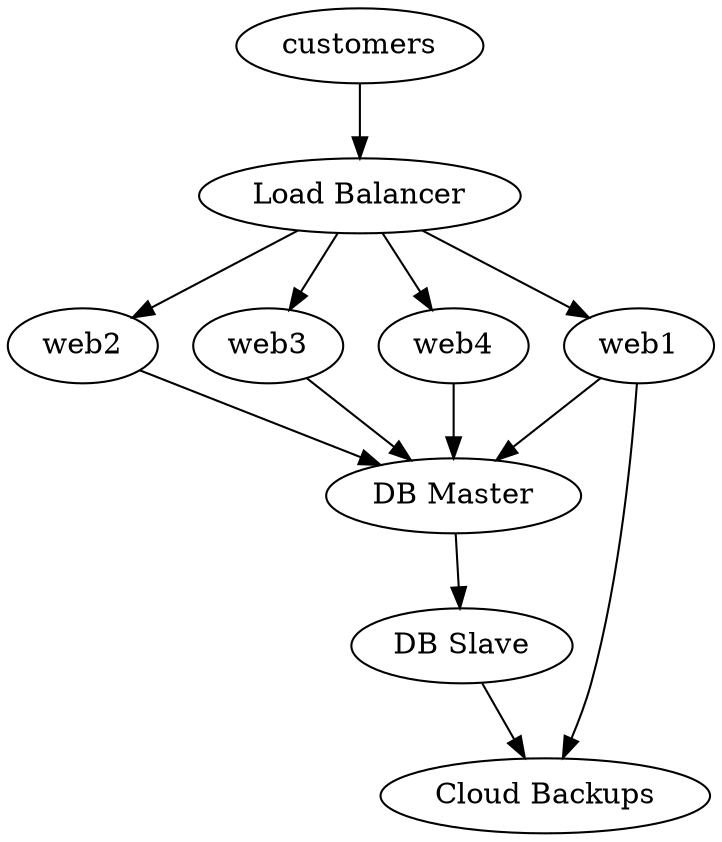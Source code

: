digraph G {
	graph [bb="0,0,292,396"];
	node [label="\N"];
	customers	 [height=0.5,
		pos="146,378",
		width=1.2888];
	LB	 [height=0.5,
		label="Load Balancer",
		pos="146,306",
		width=1.7277];
	customers -> LB	 [pos="e,146,324.1 146,359.7 146,351.98 146,342.71 146,334.11"];
	web1	 [height=0.5,
		pos="263,234",
		width=0.81802];
	LB -> web1	 [pos="e,242.54,247.24 171.97,289.46 190.25,278.53 214.75,263.87 233.72,252.52"];
	web2	 [height=0.5,
		pos="29,234",
		width=0.81802];
	LB -> web2	 [pos="e,49.455,247.24 120.03,289.46 101.75,278.53 77.253,263.87 58.276,252.52"];
	web3	 [height=0.5,
		pos="107,234",
		width=0.81802];
	LB -> web3	 [pos="e,116.09,251.31 136.56,288.05 131.89,279.68 126.17,269.4 121,260.13"];
	web4	 [height=0.5,
		pos="185,234",
		width=0.81802];
	LB -> web4	 [pos="e,175.91,251.31 155.44,288.05 160.11,279.68 165.83,269.4 171,260.13"];
	DB1	 [height=0.5,
		label="DB Master",
		pos="185,162",
		width=1.3895];
	web1 -> DB1	 [pos="e,202.77,178.95 246.84,218.5 236.3,209.04 222.32,196.49 210.32,185.72"];
	backups	 [height=0.5,
		label="Cloud Backups",
		pos="225,18",
		width=1.7916];
	web1 -> backups	 [pos="e,230.88,36.006 261.56,215.93 258.86,186.36 252.29,123.82 241,72 239.11,63.32 236.5,54 233.93,45.633"];
	web2 -> DB1	 [pos="e,154.93,176.49 52.018,222.67 76.644,211.62 116.15,193.9 145.71,180.63"];
	web3 -> DB1	 [pos="e,167.23,178.95 123.16,218.5 133.7,209.04 147.68,196.49 159.68,185.72"];
	web4 -> DB1	 [pos="e,185,180.1 185,215.7 185,207.98 185,198.71 185,190.11"];
	DB2	 [height=0.5,
		label="DB Slave",
		pos="188,90",
		width=1.234];
	DB1 -> DB2	 [pos="e,187.27,108.1 185.74,143.7 186.07,135.98 186.47,126.71 186.84,118.11"];
	DB2 -> backups	 [pos="e,215.87,36.275 196.96,72.055 201.21,64.007 206.39,54.205 211.14,45.226"];
}
